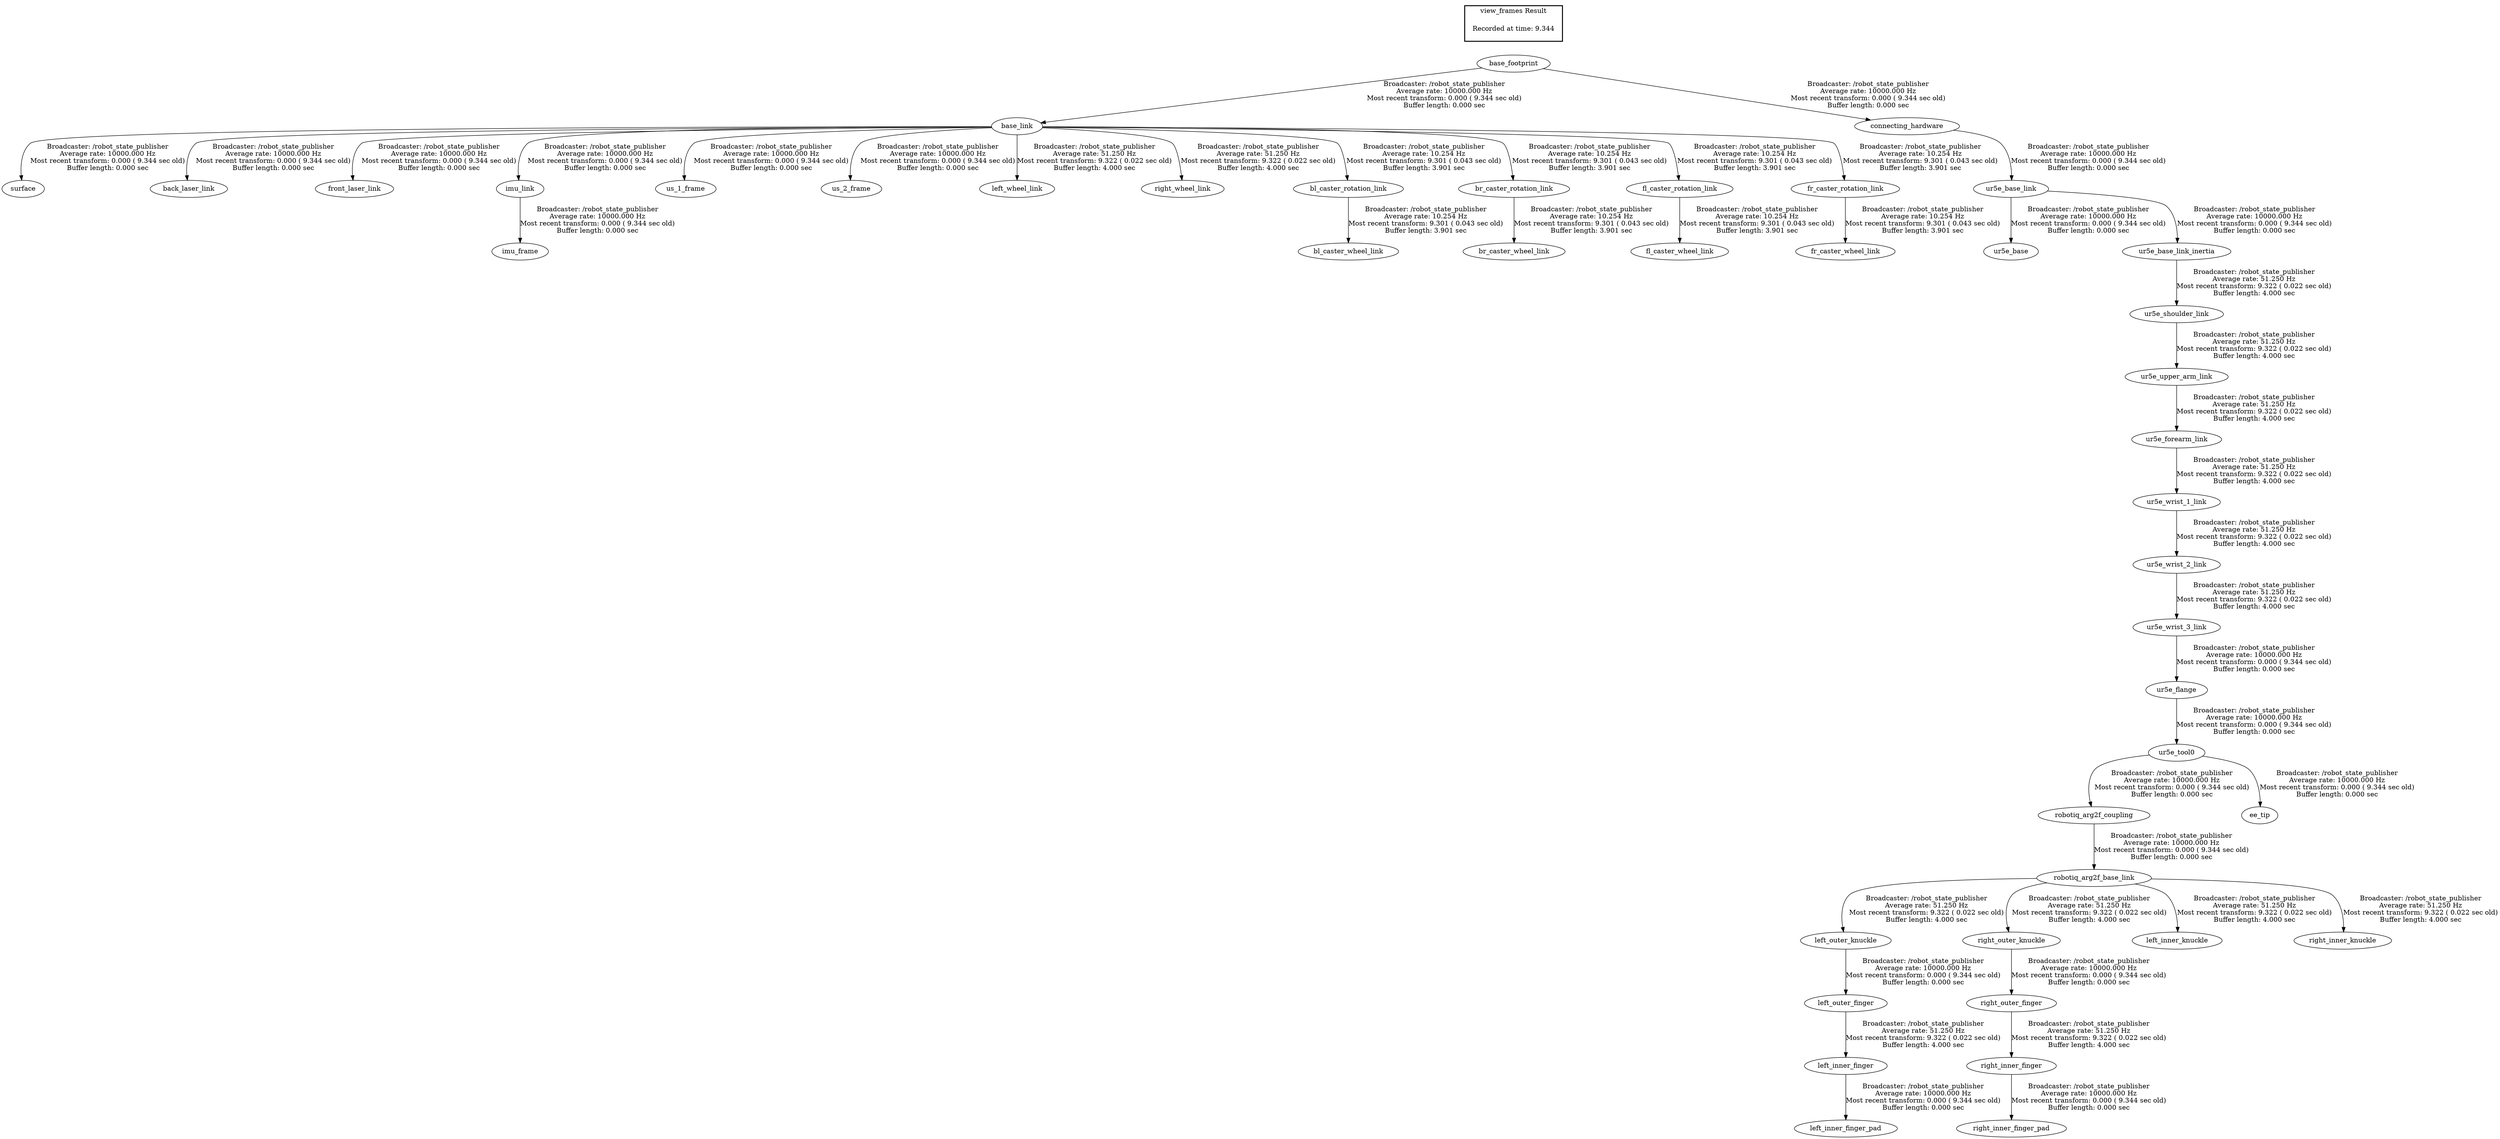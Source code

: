digraph G {
"robotiq_arg2f_coupling" -> "robotiq_arg2f_base_link"[label="Broadcaster: /robot_state_publisher\nAverage rate: 10000.000 Hz\nMost recent transform: 0.000 ( 9.344 sec old)\nBuffer length: 0.000 sec\n"];
"ur5e_tool0" -> "robotiq_arg2f_coupling"[label="Broadcaster: /robot_state_publisher\nAverage rate: 10000.000 Hz\nMost recent transform: 0.000 ( 9.344 sec old)\nBuffer length: 0.000 sec\n"];
"base_footprint" -> "base_link"[label="Broadcaster: /robot_state_publisher\nAverage rate: 10000.000 Hz\nMost recent transform: 0.000 ( 9.344 sec old)\nBuffer length: 0.000 sec\n"];
"base_link" -> "surface"[label="Broadcaster: /robot_state_publisher\nAverage rate: 10000.000 Hz\nMost recent transform: 0.000 ( 9.344 sec old)\nBuffer length: 0.000 sec\n"];
"base_link" -> "back_laser_link"[label="Broadcaster: /robot_state_publisher\nAverage rate: 10000.000 Hz\nMost recent transform: 0.000 ( 9.344 sec old)\nBuffer length: 0.000 sec\n"];
"base_link" -> "front_laser_link"[label="Broadcaster: /robot_state_publisher\nAverage rate: 10000.000 Hz\nMost recent transform: 0.000 ( 9.344 sec old)\nBuffer length: 0.000 sec\n"];
"base_link" -> "imu_link"[label="Broadcaster: /robot_state_publisher\nAverage rate: 10000.000 Hz\nMost recent transform: 0.000 ( 9.344 sec old)\nBuffer length: 0.000 sec\n"];
"ur5e_tool0" -> "ee_tip"[label="Broadcaster: /robot_state_publisher\nAverage rate: 10000.000 Hz\nMost recent transform: 0.000 ( 9.344 sec old)\nBuffer length: 0.000 sec\n"];
"ur5e_flange" -> "ur5e_tool0"[label="Broadcaster: /robot_state_publisher\nAverage rate: 10000.000 Hz\nMost recent transform: 0.000 ( 9.344 sec old)\nBuffer length: 0.000 sec\n"];
"connecting_hardware" -> "ur5e_base_link"[label="Broadcaster: /robot_state_publisher\nAverage rate: 10000.000 Hz\nMost recent transform: 0.000 ( 9.344 sec old)\nBuffer length: 0.000 sec\n"];
"base_footprint" -> "connecting_hardware"[label="Broadcaster: /robot_state_publisher\nAverage rate: 10000.000 Hz\nMost recent transform: 0.000 ( 9.344 sec old)\nBuffer length: 0.000 sec\n"];
"imu_link" -> "imu_frame"[label="Broadcaster: /robot_state_publisher\nAverage rate: 10000.000 Hz\nMost recent transform: 0.000 ( 9.344 sec old)\nBuffer length: 0.000 sec\n"];
"left_inner_finger" -> "left_inner_finger_pad"[label="Broadcaster: /robot_state_publisher\nAverage rate: 10000.000 Hz\nMost recent transform: 0.000 ( 9.344 sec old)\nBuffer length: 0.000 sec\n"];
"left_outer_finger" -> "left_inner_finger"[label="Broadcaster: /robot_state_publisher\nAverage rate: 51.250 Hz\nMost recent transform: 9.322 ( 0.022 sec old)\nBuffer length: 4.000 sec\n"];
"left_outer_knuckle" -> "left_outer_finger"[label="Broadcaster: /robot_state_publisher\nAverage rate: 10000.000 Hz\nMost recent transform: 0.000 ( 9.344 sec old)\nBuffer length: 0.000 sec\n"];
"robotiq_arg2f_base_link" -> "left_outer_knuckle"[label="Broadcaster: /robot_state_publisher\nAverage rate: 51.250 Hz\nMost recent transform: 9.322 ( 0.022 sec old)\nBuffer length: 4.000 sec\n"];
"right_inner_finger" -> "right_inner_finger_pad"[label="Broadcaster: /robot_state_publisher\nAverage rate: 10000.000 Hz\nMost recent transform: 0.000 ( 9.344 sec old)\nBuffer length: 0.000 sec\n"];
"right_outer_finger" -> "right_inner_finger"[label="Broadcaster: /robot_state_publisher\nAverage rate: 51.250 Hz\nMost recent transform: 9.322 ( 0.022 sec old)\nBuffer length: 4.000 sec\n"];
"right_outer_knuckle" -> "right_outer_finger"[label="Broadcaster: /robot_state_publisher\nAverage rate: 10000.000 Hz\nMost recent transform: 0.000 ( 9.344 sec old)\nBuffer length: 0.000 sec\n"];
"robotiq_arg2f_base_link" -> "right_outer_knuckle"[label="Broadcaster: /robot_state_publisher\nAverage rate: 51.250 Hz\nMost recent transform: 9.322 ( 0.022 sec old)\nBuffer length: 4.000 sec\n"];
"ur5e_base_link" -> "ur5e_base"[label="Broadcaster: /robot_state_publisher\nAverage rate: 10000.000 Hz\nMost recent transform: 0.000 ( 9.344 sec old)\nBuffer length: 0.000 sec\n"];
"ur5e_base_link" -> "ur5e_base_link_inertia"[label="Broadcaster: /robot_state_publisher\nAverage rate: 10000.000 Hz\nMost recent transform: 0.000 ( 9.344 sec old)\nBuffer length: 0.000 sec\n"];
"ur5e_wrist_3_link" -> "ur5e_flange"[label="Broadcaster: /robot_state_publisher\nAverage rate: 10000.000 Hz\nMost recent transform: 0.000 ( 9.344 sec old)\nBuffer length: 0.000 sec\n"];
"ur5e_wrist_2_link" -> "ur5e_wrist_3_link"[label="Broadcaster: /robot_state_publisher\nAverage rate: 51.250 Hz\nMost recent transform: 9.322 ( 0.022 sec old)\nBuffer length: 4.000 sec\n"];
"base_link" -> "us_1_frame"[label="Broadcaster: /robot_state_publisher\nAverage rate: 10000.000 Hz\nMost recent transform: 0.000 ( 9.344 sec old)\nBuffer length: 0.000 sec\n"];
"base_link" -> "us_2_frame"[label="Broadcaster: /robot_state_publisher\nAverage rate: 10000.000 Hz\nMost recent transform: 0.000 ( 9.344 sec old)\nBuffer length: 0.000 sec\n"];
"robotiq_arg2f_base_link" -> "left_inner_knuckle"[label="Broadcaster: /robot_state_publisher\nAverage rate: 51.250 Hz\nMost recent transform: 9.322 ( 0.022 sec old)\nBuffer length: 4.000 sec\n"];
"base_link" -> "left_wheel_link"[label="Broadcaster: /robot_state_publisher\nAverage rate: 51.250 Hz\nMost recent transform: 9.322 ( 0.022 sec old)\nBuffer length: 4.000 sec\n"];
"robotiq_arg2f_base_link" -> "right_inner_knuckle"[label="Broadcaster: /robot_state_publisher\nAverage rate: 51.250 Hz\nMost recent transform: 9.322 ( 0.022 sec old)\nBuffer length: 4.000 sec\n"];
"base_link" -> "right_wheel_link"[label="Broadcaster: /robot_state_publisher\nAverage rate: 51.250 Hz\nMost recent transform: 9.322 ( 0.022 sec old)\nBuffer length: 4.000 sec\n"];
"ur5e_upper_arm_link" -> "ur5e_forearm_link"[label="Broadcaster: /robot_state_publisher\nAverage rate: 51.250 Hz\nMost recent transform: 9.322 ( 0.022 sec old)\nBuffer length: 4.000 sec\n"];
"ur5e_shoulder_link" -> "ur5e_upper_arm_link"[label="Broadcaster: /robot_state_publisher\nAverage rate: 51.250 Hz\nMost recent transform: 9.322 ( 0.022 sec old)\nBuffer length: 4.000 sec\n"];
"ur5e_base_link_inertia" -> "ur5e_shoulder_link"[label="Broadcaster: /robot_state_publisher\nAverage rate: 51.250 Hz\nMost recent transform: 9.322 ( 0.022 sec old)\nBuffer length: 4.000 sec\n"];
"ur5e_forearm_link" -> "ur5e_wrist_1_link"[label="Broadcaster: /robot_state_publisher\nAverage rate: 51.250 Hz\nMost recent transform: 9.322 ( 0.022 sec old)\nBuffer length: 4.000 sec\n"];
"ur5e_wrist_1_link" -> "ur5e_wrist_2_link"[label="Broadcaster: /robot_state_publisher\nAverage rate: 51.250 Hz\nMost recent transform: 9.322 ( 0.022 sec old)\nBuffer length: 4.000 sec\n"];
"base_link" -> "bl_caster_rotation_link"[label="Broadcaster: /robot_state_publisher\nAverage rate: 10.254 Hz\nMost recent transform: 9.301 ( 0.043 sec old)\nBuffer length: 3.901 sec\n"];
"bl_caster_rotation_link" -> "bl_caster_wheel_link"[label="Broadcaster: /robot_state_publisher\nAverage rate: 10.254 Hz\nMost recent transform: 9.301 ( 0.043 sec old)\nBuffer length: 3.901 sec\n"];
"base_link" -> "br_caster_rotation_link"[label="Broadcaster: /robot_state_publisher\nAverage rate: 10.254 Hz\nMost recent transform: 9.301 ( 0.043 sec old)\nBuffer length: 3.901 sec\n"];
"br_caster_rotation_link" -> "br_caster_wheel_link"[label="Broadcaster: /robot_state_publisher\nAverage rate: 10.254 Hz\nMost recent transform: 9.301 ( 0.043 sec old)\nBuffer length: 3.901 sec\n"];
"base_link" -> "fl_caster_rotation_link"[label="Broadcaster: /robot_state_publisher\nAverage rate: 10.254 Hz\nMost recent transform: 9.301 ( 0.043 sec old)\nBuffer length: 3.901 sec\n"];
"fl_caster_rotation_link" -> "fl_caster_wheel_link"[label="Broadcaster: /robot_state_publisher\nAverage rate: 10.254 Hz\nMost recent transform: 9.301 ( 0.043 sec old)\nBuffer length: 3.901 sec\n"];
"base_link" -> "fr_caster_rotation_link"[label="Broadcaster: /robot_state_publisher\nAverage rate: 10.254 Hz\nMost recent transform: 9.301 ( 0.043 sec old)\nBuffer length: 3.901 sec\n"];
"fr_caster_rotation_link" -> "fr_caster_wheel_link"[label="Broadcaster: /robot_state_publisher\nAverage rate: 10.254 Hz\nMost recent transform: 9.301 ( 0.043 sec old)\nBuffer length: 3.901 sec\n"];
edge [style=invis];
 subgraph cluster_legend { style=bold; color=black; label ="view_frames Result";
"Recorded at time: 9.344"[ shape=plaintext ] ;
 }->"base_footprint";
}